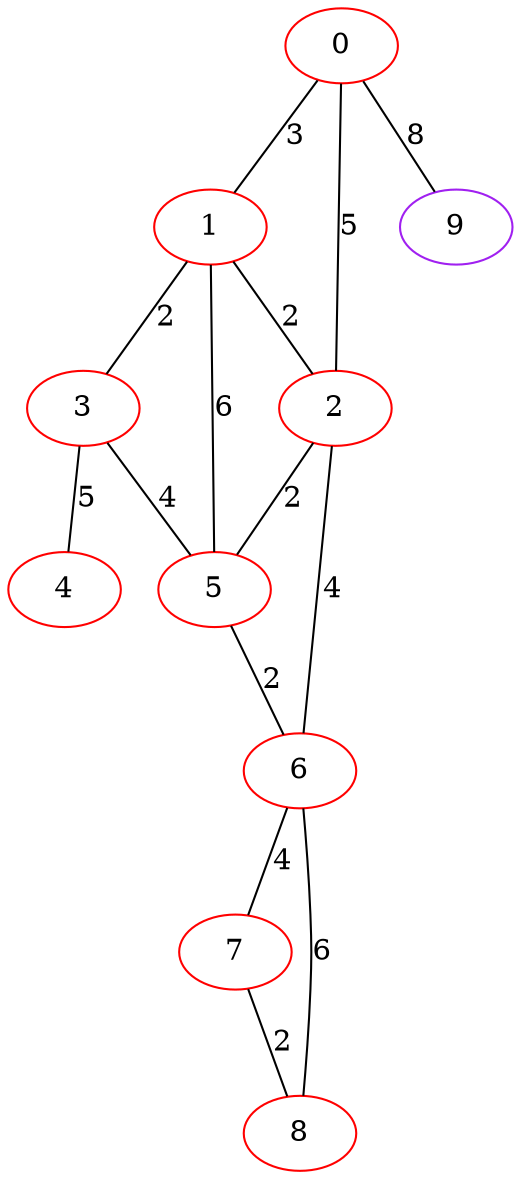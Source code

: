 graph "" {
0 [color=red, weight=1];
1 [color=red, weight=1];
2 [color=red, weight=1];
3 [color=red, weight=1];
4 [color=red, weight=1];
5 [color=red, weight=1];
6 [color=red, weight=1];
7 [color=red, weight=1];
8 [color=red, weight=1];
9 [color=purple, weight=4];
0 -- 1  [key=0, label=3];
0 -- 2  [key=0, label=5];
0 -- 9  [key=0, label=8];
1 -- 2  [key=0, label=2];
1 -- 3  [key=0, label=2];
1 -- 5  [key=0, label=6];
2 -- 5  [key=0, label=2];
2 -- 6  [key=0, label=4];
3 -- 4  [key=0, label=5];
3 -- 5  [key=0, label=4];
5 -- 6  [key=0, label=2];
6 -- 8  [key=0, label=6];
6 -- 7  [key=0, label=4];
7 -- 8  [key=0, label=2];
}
